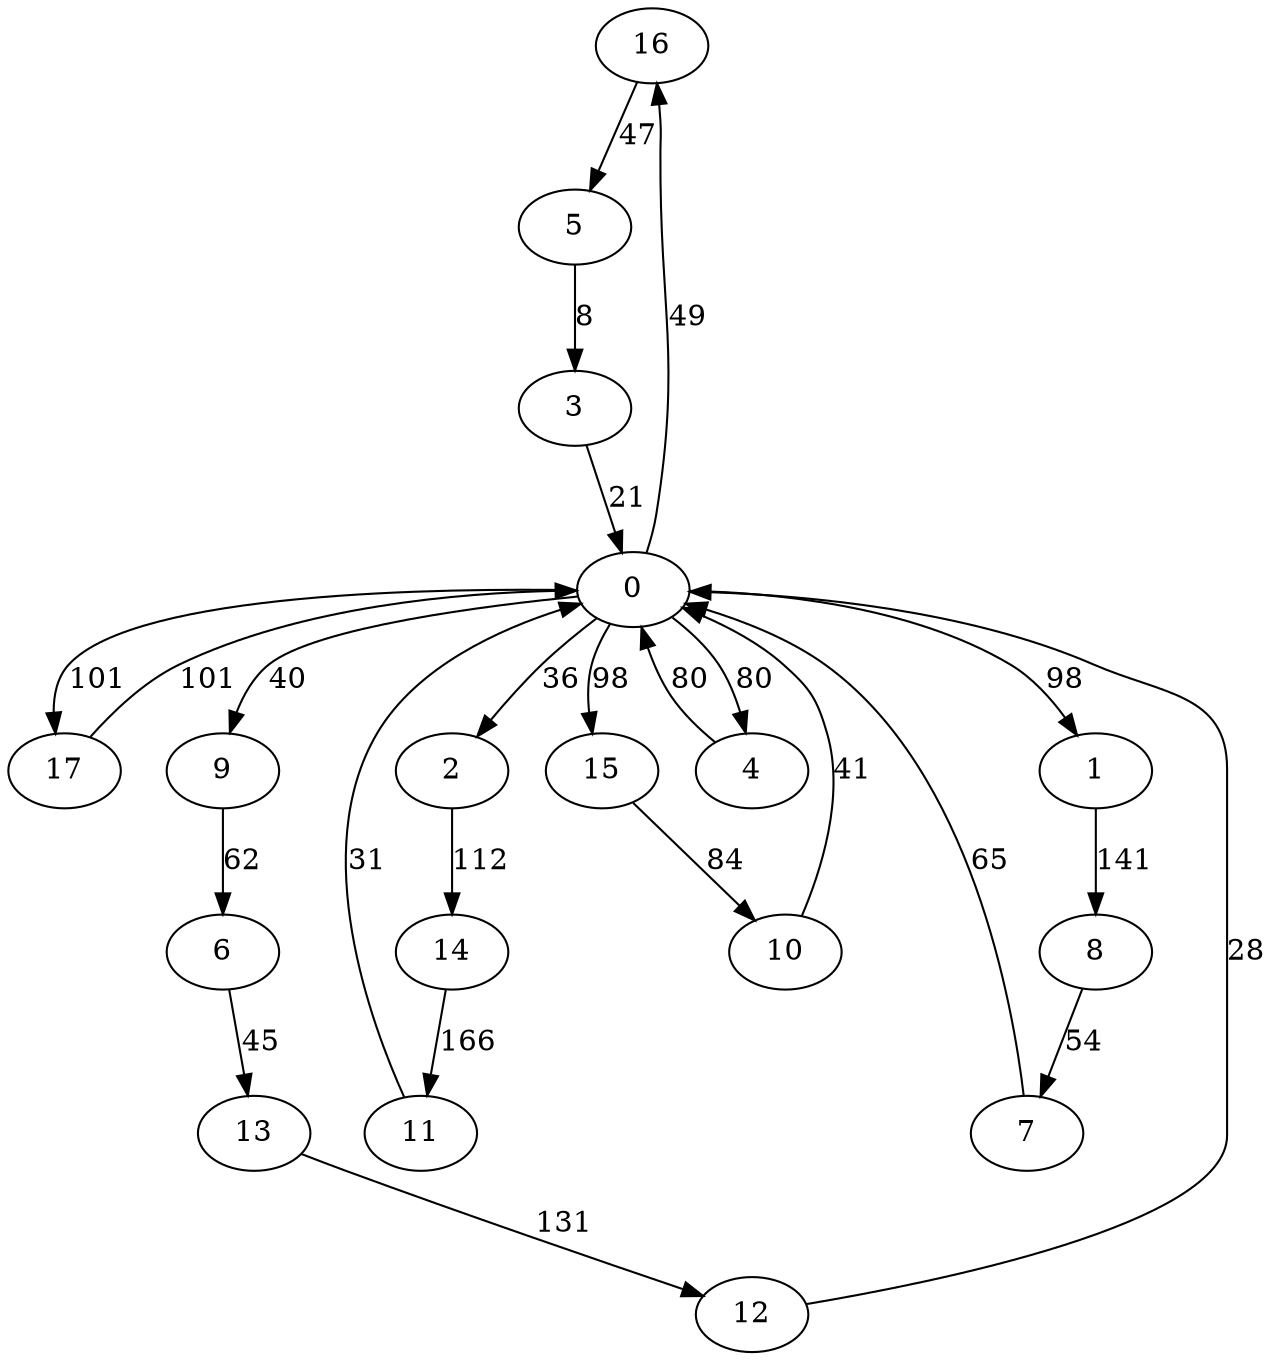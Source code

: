 digraph G {
	16->5[ label=47 ];
	1->8[ label=141 ];
	6->13[ label=45 ];
	17->0[ label=101 ];
	14->11[ label=166 ];
	13->12[ label=131 ];
	0->15[ label=98 ];
	0->1[ label=98 ];
	0->2[ label=36 ];
	0->9[ label=40 ];
	0->4[ label=80 ];
	0->17[ label=101 ];
	0->16[ label=49 ];
	5->3[ label=8 ];
	3->0[ label=21 ];
	15->10[ label=84 ];
	7->0[ label=65 ];
	10->0[ label=41 ];
	2->14[ label=112 ];
	11->0[ label=31 ];
	9->6[ label=62 ];
	8->7[ label=54 ];
	12->0[ label=28 ];
	4->0[ label=80 ];
	0 [ label=0 ];
	1 [ label=1 ];
	10 [ label=10 ];
	11 [ label=11 ];
	12 [ label=12 ];
	13 [ label=13 ];
	14 [ label=14 ];
	15 [ label=15 ];
	16 [ label=16 ];
	17 [ label=17 ];
	2 [ label=2 ];
	3 [ label=3 ];
	4 [ label=4 ];
	5 [ label=5 ];
	6 [ label=6 ];
	7 [ label=7 ];
	8 [ label=8 ];
	9 [ label=9 ];

}
